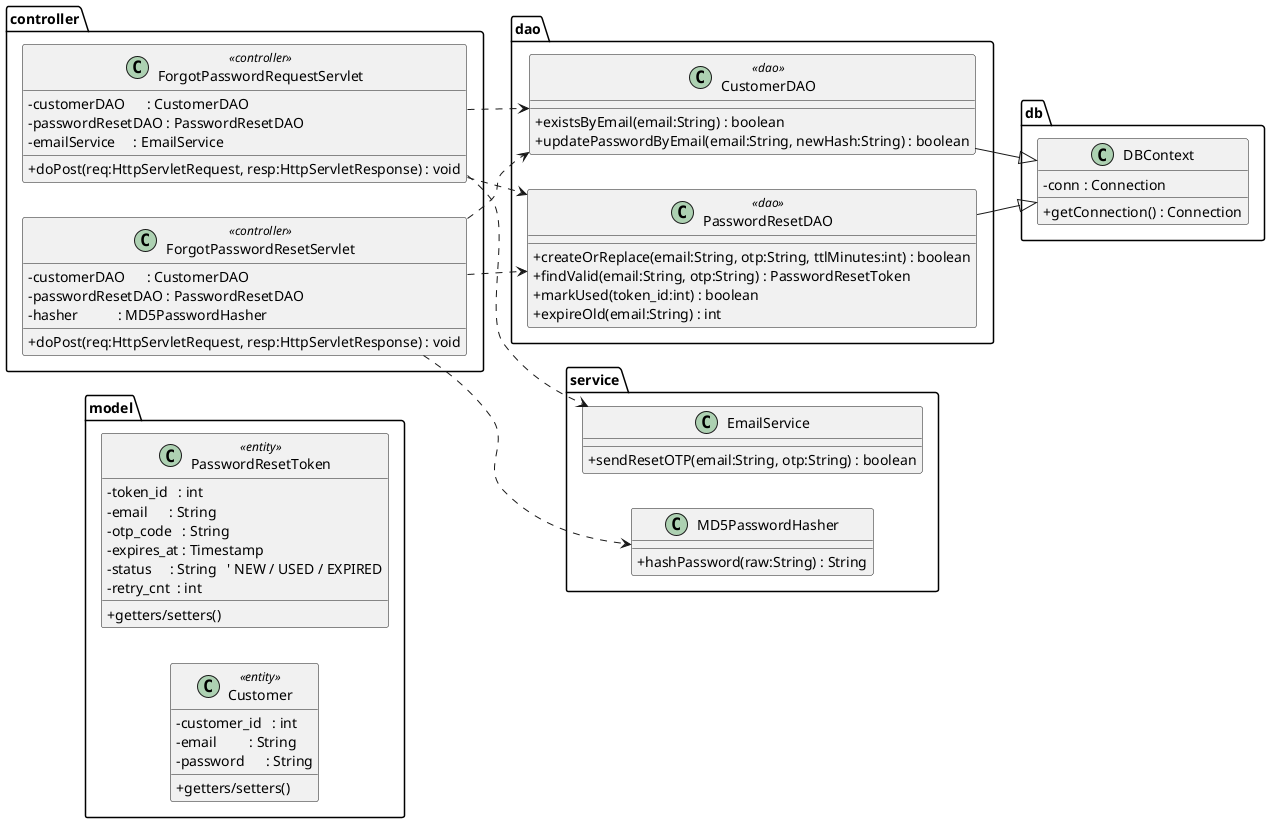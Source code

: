 @startuml
left to right direction
skinparam classAttributeIconSize 0
hide empty methods

package "model" {
  class PasswordResetToken <<entity>> {
    - token_id   : int
    - email      : String
    - otp_code   : String
    - expires_at : Timestamp
    - status     : String   ' NEW / USED / EXPIRED
    - retry_cnt  : int
    + getters/setters()
  }

  class Customer <<entity>> {
    - customer_id   : int
    - email         : String
    - password      : String
    + getters/setters()
  }
}

package "db" {
  class DBContext {
    - conn : Connection
    + getConnection() : Connection
  }
}

package "dao" {
  class CustomerDAO <<dao>> {
    + existsByEmail(email:String) : boolean
    + updatePasswordByEmail(email:String, newHash:String) : boolean
  }

  class PasswordResetDAO <<dao>> {
    + createOrReplace(email:String, otp:String, ttlMinutes:int) : boolean
    + findValid(email:String, otp:String) : PasswordResetToken
    + markUsed(token_id:int) : boolean
    + expireOld(email:String) : int
  }
}

package "service" {
  class EmailService {
    + sendResetOTP(email:String, otp:String) : boolean
  }

  class MD5PasswordHasher {
    + hashPassword(raw:String) : String
  }
}

package "controller" {
  class ForgotPasswordRequestServlet <<controller>> {
    - customerDAO      : CustomerDAO
    - passwordResetDAO : PasswordResetDAO
    - emailService     : EmailService
    + doPost(req:HttpServletRequest, resp:HttpServletResponse) : void
  }

  class ForgotPasswordResetServlet <<controller>> {
    - customerDAO      : CustomerDAO
    - passwordResetDAO : PasswordResetDAO
    - hasher           : MD5PasswordHasher
    + doPost(req:HttpServletRequest, resp:HttpServletResponse) : void
  }
}

CustomerDAO --|> DBContext
PasswordResetDAO --|> DBContext
ForgotPasswordRequestServlet ..> CustomerDAO
ForgotPasswordRequestServlet ..> PasswordResetDAO
ForgotPasswordRequestServlet ..> EmailService
ForgotPasswordResetServlet ..> CustomerDAO
ForgotPasswordResetServlet ..> PasswordResetDAO
ForgotPasswordResetServlet ..> MD5PasswordHasher
@enduml
